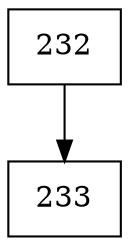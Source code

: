 digraph G {
  node [shape=record];
  node0 [label="{232}"];
  node0 -> node1;
  node1 [label="{233}"];
}
